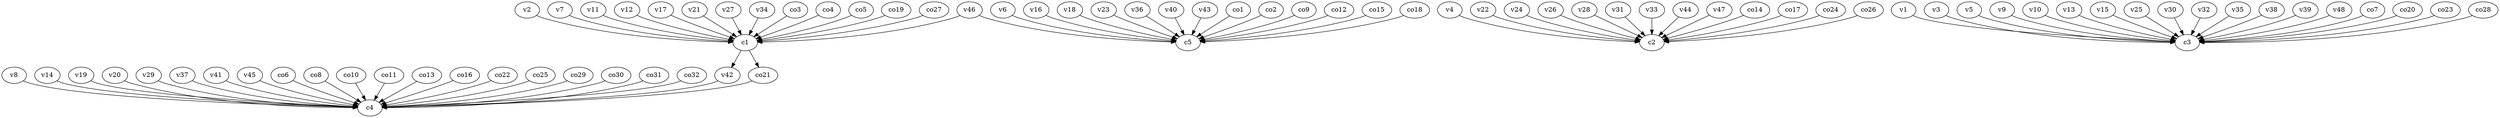 strict digraph  {
c1;
c2;
c3;
c4;
c5;
v1;
v2;
v3;
v4;
v5;
v6;
v7;
v8;
v9;
v10;
v11;
v12;
v13;
v14;
v15;
v16;
v17;
v18;
v19;
v20;
v21;
v22;
v23;
v24;
v25;
v26;
v27;
v28;
v29;
v30;
v31;
v32;
v33;
v34;
v35;
v36;
v37;
v38;
v39;
v40;
v41;
v42;
v43;
v44;
v45;
v46;
v47;
v48;
co1;
co2;
co3;
co4;
co5;
co6;
co7;
co8;
co9;
co10;
co11;
co12;
co13;
co14;
co15;
co16;
co17;
co18;
co19;
co20;
co21;
co22;
co23;
co24;
co25;
co26;
co27;
co28;
co29;
co30;
co31;
co32;
c1 -> v42  [weight=1];
c1 -> co21  [weight=1];
v1 -> c3  [weight=1];
v2 -> c1  [weight=1];
v3 -> c3  [weight=1];
v4 -> c2  [weight=1];
v5 -> c3  [weight=1];
v6 -> c5  [weight=1];
v7 -> c1  [weight=1];
v8 -> c4  [weight=1];
v9 -> c3  [weight=1];
v10 -> c3  [weight=1];
v11 -> c1  [weight=1];
v12 -> c1  [weight=1];
v13 -> c3  [weight=1];
v14 -> c4  [weight=1];
v15 -> c3  [weight=1];
v16 -> c5  [weight=1];
v17 -> c1  [weight=1];
v18 -> c5  [weight=1];
v19 -> c4  [weight=1];
v20 -> c4  [weight=1];
v21 -> c1  [weight=1];
v22 -> c2  [weight=1];
v23 -> c5  [weight=1];
v24 -> c2  [weight=1];
v25 -> c3  [weight=1];
v26 -> c2  [weight=1];
v27 -> c1  [weight=1];
v28 -> c2  [weight=1];
v29 -> c4  [weight=1];
v30 -> c3  [weight=1];
v31 -> c2  [weight=1];
v32 -> c3  [weight=1];
v33 -> c2  [weight=1];
v34 -> c1  [weight=1];
v35 -> c3  [weight=1];
v36 -> c5  [weight=1];
v37 -> c4  [weight=1];
v38 -> c3  [weight=1];
v39 -> c3  [weight=1];
v40 -> c5  [weight=1];
v41 -> c4  [weight=1];
v42 -> c4  [weight=1];
v43 -> c5  [weight=1];
v44 -> c2  [weight=1];
v45 -> c4  [weight=1];
v46 -> c5  [weight=1];
v46 -> c1  [weight=1];
v47 -> c2  [weight=1];
v48 -> c3  [weight=1];
co1 -> c5  [weight=1];
co2 -> c5  [weight=1];
co3 -> c1  [weight=1];
co4 -> c1  [weight=1];
co5 -> c1  [weight=1];
co6 -> c4  [weight=1];
co7 -> c3  [weight=1];
co8 -> c4  [weight=1];
co9 -> c5  [weight=1];
co10 -> c4  [weight=1];
co11 -> c4  [weight=1];
co12 -> c5  [weight=1];
co13 -> c4  [weight=1];
co14 -> c2  [weight=1];
co15 -> c5  [weight=1];
co16 -> c4  [weight=1];
co17 -> c2  [weight=1];
co18 -> c5  [weight=1];
co19 -> c1  [weight=1];
co20 -> c3  [weight=1];
co21 -> c4  [weight=1];
co22 -> c4  [weight=1];
co23 -> c3  [weight=1];
co24 -> c2  [weight=1];
co25 -> c4  [weight=1];
co26 -> c2  [weight=1];
co27 -> c1  [weight=1];
co28 -> c3  [weight=1];
co29 -> c4  [weight=1];
co30 -> c4  [weight=1];
co31 -> c4  [weight=1];
co32 -> c4  [weight=1];
}

